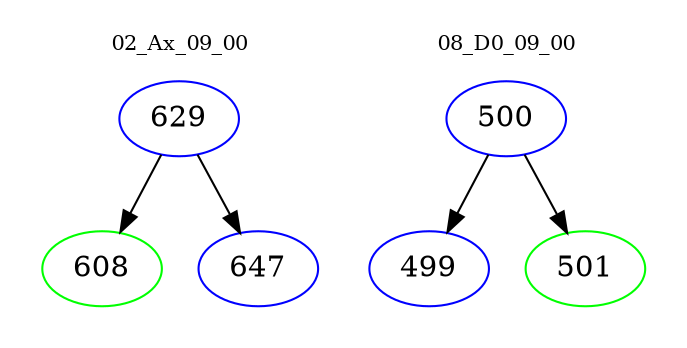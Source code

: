 digraph{
subgraph cluster_0 {
color = white
label = "02_Ax_09_00";
fontsize=10;
T0_629 [label="629", color="blue"]
T0_629 -> T0_608 [color="black"]
T0_608 [label="608", color="green"]
T0_629 -> T0_647 [color="black"]
T0_647 [label="647", color="blue"]
}
subgraph cluster_1 {
color = white
label = "08_D0_09_00";
fontsize=10;
T1_500 [label="500", color="blue"]
T1_500 -> T1_499 [color="black"]
T1_499 [label="499", color="blue"]
T1_500 -> T1_501 [color="black"]
T1_501 [label="501", color="green"]
}
}
